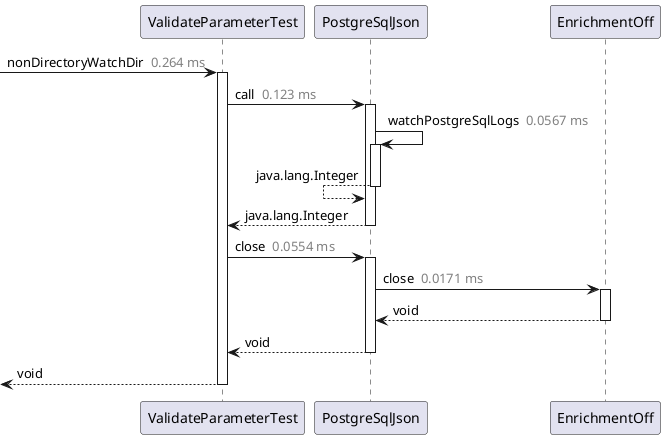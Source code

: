 @startuml

participant ValidateParameterTest as "ValidateParameterTest"
participant PostgreSqlJson as "PostgreSqlJson"
participant EnrichmentOff as "EnrichmentOff"
  [->ValidateParameterTest: nonDirectoryWatchDir <color:gray> 0.264 ms</color>
  activate ValidateParameterTest
    ValidateParameterTest->PostgreSqlJson: call <color:gray> 0.123 ms</color>
    activate PostgreSqlJson
      PostgreSqlJson->PostgreSqlJson: watchPostgreSqlLogs <color:gray> 0.0567 ms</color>
      activate PostgreSqlJson
      PostgreSqlJson<--PostgreSqlJson: java.lang.Integer
      deactivate PostgreSqlJson
    ValidateParameterTest<--PostgreSqlJson: java.lang.Integer
    deactivate PostgreSqlJson
    ValidateParameterTest->PostgreSqlJson: close <color:gray> 0.0554 ms</color>
    activate PostgreSqlJson
      PostgreSqlJson->EnrichmentOff: close <color:gray> 0.0171 ms</color>
      activate EnrichmentOff
      PostgreSqlJson<--EnrichmentOff: void
      deactivate EnrichmentOff
    ValidateParameterTest<--PostgreSqlJson: void
    deactivate PostgreSqlJson
  [<--ValidateParameterTest: void
  deactivate ValidateParameterTest
@enduml